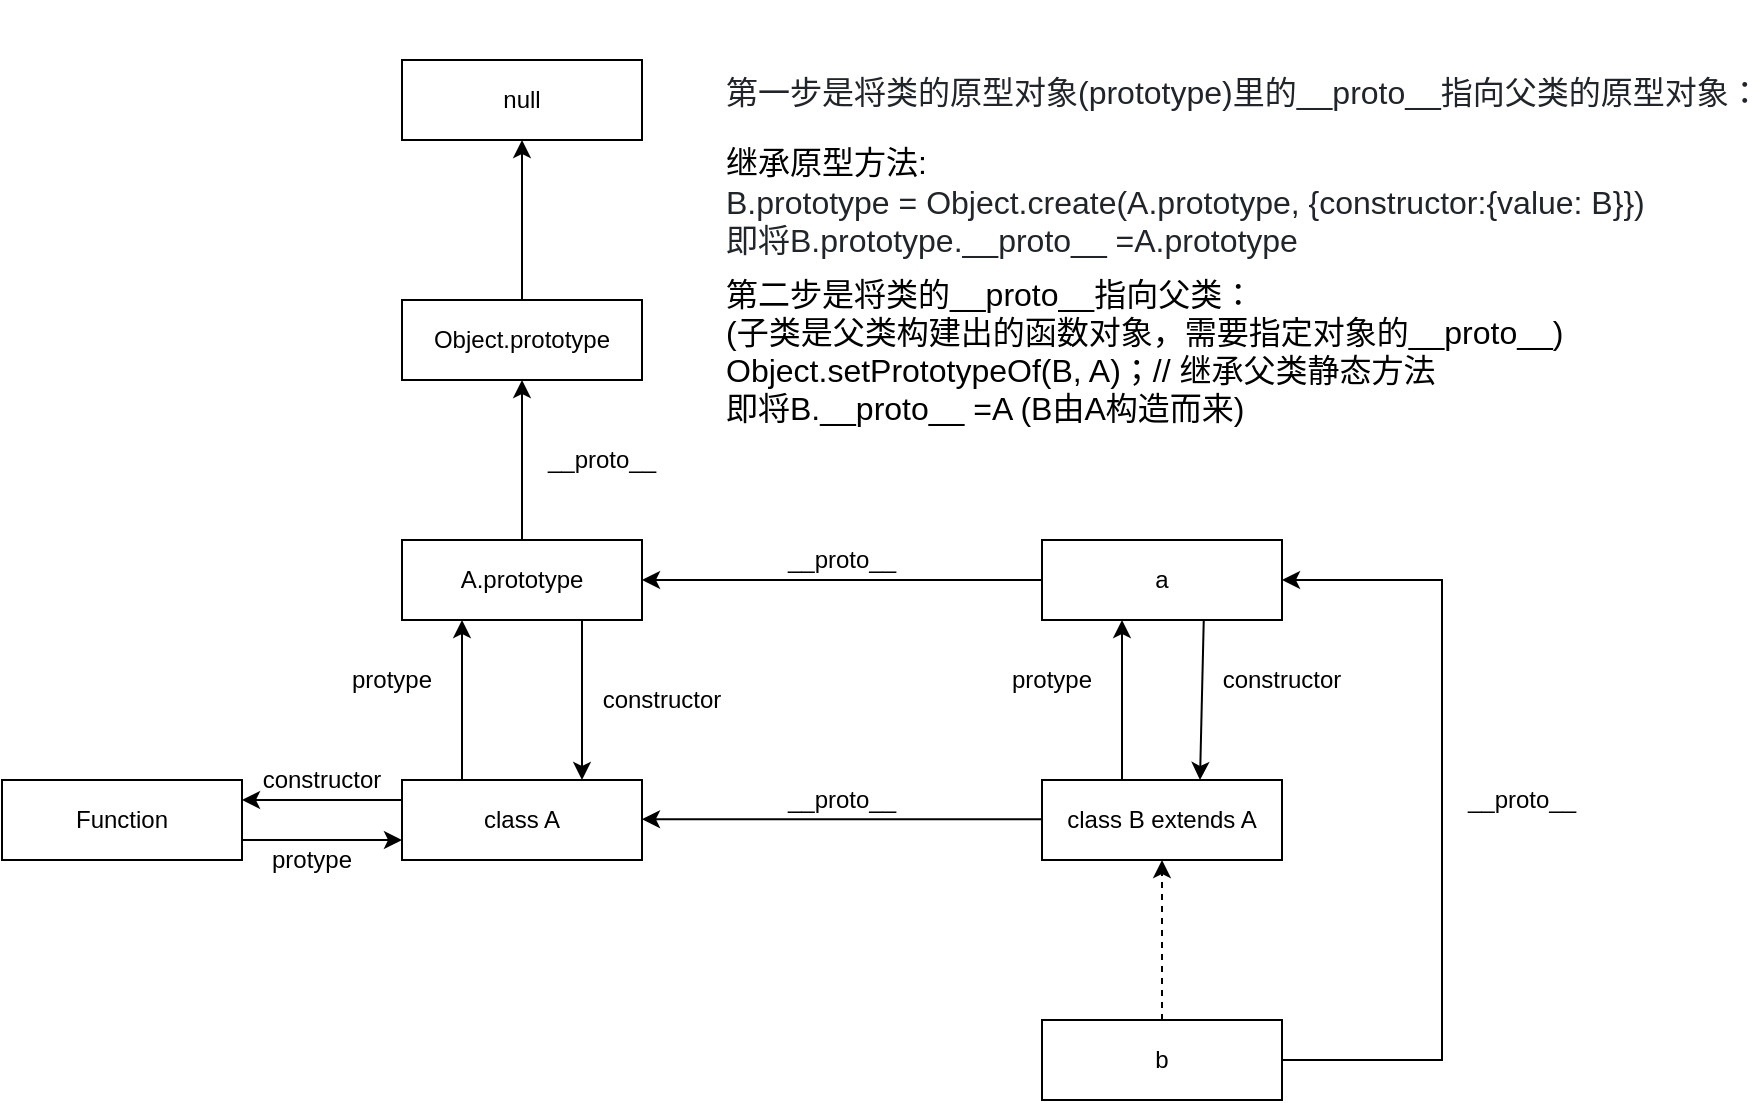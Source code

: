 <mxfile version="14.1.8" type="device"><diagram id="yvy1UA2nVM1RYclKG0K5" name="第 1 页"><mxGraphModel dx="1086" dy="816" grid="1" gridSize="10" guides="1" tooltips="1" connect="1" arrows="1" fold="1" page="1" pageScale="1" pageWidth="827" pageHeight="1169" math="0" shadow="0"><root><mxCell id="0"/><mxCell id="1" parent="0"/><mxCell id="1y6S0nao-JqPYi6GUtAc-12" value="" style="edgeStyle=orthogonalEdgeStyle;rounded=0;orthogonalLoop=1;jettySize=auto;html=1;" parent="1" source="1y6S0nao-JqPYi6GUtAc-1" target="1y6S0nao-JqPYi6GUtAc-11" edge="1"><mxGeometry relative="1" as="geometry"><Array as="points"><mxPoint x="230" y="440"/><mxPoint x="230" y="440"/></Array></mxGeometry></mxCell><mxCell id="1y6S0nao-JqPYi6GUtAc-30" value="" style="edgeStyle=orthogonalEdgeStyle;rounded=0;orthogonalLoop=1;jettySize=auto;html=1;" parent="1" source="1y6S0nao-JqPYi6GUtAc-1" target="1y6S0nao-JqPYi6GUtAc-29" edge="1"><mxGeometry relative="1" as="geometry"><Array as="points"><mxPoint x="140" y="490"/><mxPoint x="140" y="490"/></Array></mxGeometry></mxCell><mxCell id="1y6S0nao-JqPYi6GUtAc-1" value="class A" style="rounded=0;whiteSpace=wrap;html=1;" parent="1" vertex="1"><mxGeometry x="200" y="480" width="120" height="40" as="geometry"/></mxCell><mxCell id="1y6S0nao-JqPYi6GUtAc-17" value="" style="edgeStyle=orthogonalEdgeStyle;rounded=0;orthogonalLoop=1;jettySize=auto;html=1;" parent="1" source="1y6S0nao-JqPYi6GUtAc-2" target="1y6S0nao-JqPYi6GUtAc-15" edge="1"><mxGeometry relative="1" as="geometry"><Array as="points"><mxPoint x="560" y="450"/><mxPoint x="560" y="450"/></Array></mxGeometry></mxCell><mxCell id="1y6S0nao-JqPYi6GUtAc-2" value="class B extends A" style="rounded=0;whiteSpace=wrap;html=1;" parent="1" vertex="1"><mxGeometry x="520" y="480" width="120" height="40" as="geometry"/></mxCell><mxCell id="1y6S0nao-JqPYi6GUtAc-4" value="protype" style="text;html=1;strokeColor=none;fillColor=none;align=center;verticalAlign=middle;whiteSpace=wrap;rounded=0;" parent="1" vertex="1"><mxGeometry x="490" y="420" width="70" height="20" as="geometry"/></mxCell><mxCell id="1y6S0nao-JqPYi6GUtAc-7" value="b" style="rounded=0;whiteSpace=wrap;html=1;" parent="1" vertex="1"><mxGeometry x="520" y="600" width="120" height="40" as="geometry"/></mxCell><mxCell id="1y6S0nao-JqPYi6GUtAc-9" value="" style="endArrow=classic;html=1;entryX=1;entryY=0.5;entryDx=0;entryDy=0;rounded=0;" parent="1" source="1y6S0nao-JqPYi6GUtAc-7" target="1y6S0nao-JqPYi6GUtAc-15" edge="1"><mxGeometry width="50" height="50" relative="1" as="geometry"><mxPoint x="360" y="720" as="sourcePoint"/><mxPoint x="410" y="670" as="targetPoint"/><Array as="points"><mxPoint x="720" y="620"/><mxPoint x="720" y="380"/></Array></mxGeometry></mxCell><mxCell id="1y6S0nao-JqPYi6GUtAc-10" value="__proto__" style="text;html=1;strokeColor=none;fillColor=none;align=center;verticalAlign=middle;whiteSpace=wrap;rounded=0;" parent="1" vertex="1"><mxGeometry x="720" y="480" width="80" height="20" as="geometry"/></mxCell><mxCell id="1y6S0nao-JqPYi6GUtAc-27" value="" style="edgeStyle=orthogonalEdgeStyle;rounded=0;orthogonalLoop=1;jettySize=auto;html=1;" parent="1" source="1y6S0nao-JqPYi6GUtAc-11" target="1y6S0nao-JqPYi6GUtAc-26" edge="1"><mxGeometry relative="1" as="geometry"/></mxCell><mxCell id="1y6S0nao-JqPYi6GUtAc-11" value="A.prototype" style="rounded=0;whiteSpace=wrap;html=1;" parent="1" vertex="1"><mxGeometry x="200" y="360" width="120" height="40" as="geometry"/></mxCell><mxCell id="1y6S0nao-JqPYi6GUtAc-13" value="" style="endArrow=classic;html=1;exitX=0.75;exitY=1;exitDx=0;exitDy=0;entryX=0.75;entryY=0;entryDx=0;entryDy=0;" parent="1" source="1y6S0nao-JqPYi6GUtAc-11" target="1y6S0nao-JqPYi6GUtAc-1" edge="1"><mxGeometry width="50" height="50" relative="1" as="geometry"><mxPoint x="360" y="550" as="sourcePoint"/><mxPoint x="410" y="500" as="targetPoint"/></mxGeometry></mxCell><mxCell id="1y6S0nao-JqPYi6GUtAc-15" value="a" style="rounded=0;whiteSpace=wrap;html=1;" parent="1" vertex="1"><mxGeometry x="520" y="360" width="120" height="40" as="geometry"/></mxCell><mxCell id="1y6S0nao-JqPYi6GUtAc-18" value="" style="endArrow=classic;html=1;exitX=0.674;exitY=1;exitDx=0;exitDy=0;exitPerimeter=0;" parent="1" source="1y6S0nao-JqPYi6GUtAc-15" edge="1"><mxGeometry width="50" height="50" relative="1" as="geometry"><mxPoint x="620" y="470" as="sourcePoint"/><mxPoint x="599" y="480" as="targetPoint"/></mxGeometry></mxCell><mxCell id="1y6S0nao-JqPYi6GUtAc-19" value="constructor" style="text;html=1;strokeColor=none;fillColor=none;align=center;verticalAlign=middle;whiteSpace=wrap;rounded=0;" parent="1" vertex="1"><mxGeometry x="600" y="420" width="80" height="20" as="geometry"/></mxCell><mxCell id="1y6S0nao-JqPYi6GUtAc-20" value="" style="endArrow=classic;html=1;entryX=1;entryY=0.5;entryDx=0;entryDy=0;exitX=0;exitY=0.5;exitDx=0;exitDy=0;" parent="1" source="1y6S0nao-JqPYi6GUtAc-15" target="1y6S0nao-JqPYi6GUtAc-11" edge="1"><mxGeometry width="50" height="50" relative="1" as="geometry"><mxPoint x="410" y="360" as="sourcePoint"/><mxPoint x="460" y="310" as="targetPoint"/></mxGeometry></mxCell><mxCell id="1y6S0nao-JqPYi6GUtAc-21" value="__proto__" style="text;html=1;strokeColor=none;fillColor=none;align=center;verticalAlign=middle;whiteSpace=wrap;rounded=0;" parent="1" vertex="1"><mxGeometry x="380" y="360" width="80" height="20" as="geometry"/></mxCell><mxCell id="1y6S0nao-JqPYi6GUtAc-22" value="" style="endArrow=classic;html=1;entryX=1;entryY=0.5;entryDx=0;entryDy=0;exitX=0;exitY=0.5;exitDx=0;exitDy=0;" parent="1" edge="1"><mxGeometry width="50" height="50" relative="1" as="geometry"><mxPoint x="520" y="499.58" as="sourcePoint"/><mxPoint x="320" y="499.58" as="targetPoint"/></mxGeometry></mxCell><mxCell id="1y6S0nao-JqPYi6GUtAc-23" value="__proto__" style="text;html=1;strokeColor=none;fillColor=none;align=center;verticalAlign=middle;whiteSpace=wrap;rounded=0;" parent="1" vertex="1"><mxGeometry x="380" y="480" width="80" height="20" as="geometry"/></mxCell><mxCell id="1y6S0nao-JqPYi6GUtAc-24" value="constructor" style="text;html=1;strokeColor=none;fillColor=none;align=center;verticalAlign=middle;whiteSpace=wrap;rounded=0;" parent="1" vertex="1"><mxGeometry x="290" y="430" width="80" height="20" as="geometry"/></mxCell><mxCell id="1y6S0nao-JqPYi6GUtAc-25" value="protype" style="text;html=1;strokeColor=none;fillColor=none;align=center;verticalAlign=middle;whiteSpace=wrap;rounded=0;" parent="1" vertex="1"><mxGeometry x="160" y="420" width="70" height="20" as="geometry"/></mxCell><mxCell id="1y6S0nao-JqPYi6GUtAc-38" value="" style="edgeStyle=orthogonalEdgeStyle;rounded=0;orthogonalLoop=1;jettySize=auto;html=1;" parent="1" source="1y6S0nao-JqPYi6GUtAc-26" target="1y6S0nao-JqPYi6GUtAc-37" edge="1"><mxGeometry relative="1" as="geometry"/></mxCell><mxCell id="1y6S0nao-JqPYi6GUtAc-26" value="Object.prototype" style="rounded=0;whiteSpace=wrap;html=1;" parent="1" vertex="1"><mxGeometry x="200" y="240" width="120" height="40" as="geometry"/></mxCell><mxCell id="1y6S0nao-JqPYi6GUtAc-28" value="__proto__" style="text;html=1;strokeColor=none;fillColor=none;align=center;verticalAlign=middle;whiteSpace=wrap;rounded=0;" parent="1" vertex="1"><mxGeometry x="260" y="310" width="80" height="20" as="geometry"/></mxCell><mxCell id="1y6S0nao-JqPYi6GUtAc-29" value="Function" style="rounded=0;whiteSpace=wrap;html=1;" parent="1" vertex="1"><mxGeometry y="480" width="120" height="40" as="geometry"/></mxCell><mxCell id="1y6S0nao-JqPYi6GUtAc-31" value="" style="endArrow=classic;html=1;entryX=0;entryY=0.75;entryDx=0;entryDy=0;exitX=1;exitY=0.75;exitDx=0;exitDy=0;" parent="1" source="1y6S0nao-JqPYi6GUtAc-29" target="1y6S0nao-JqPYi6GUtAc-1" edge="1"><mxGeometry width="50" height="50" relative="1" as="geometry"><mxPoint x="160" y="600" as="sourcePoint"/><mxPoint x="210" y="550" as="targetPoint"/></mxGeometry></mxCell><mxCell id="1y6S0nao-JqPYi6GUtAc-32" value="protype" style="text;html=1;strokeColor=none;fillColor=none;align=center;verticalAlign=middle;whiteSpace=wrap;rounded=0;" parent="1" vertex="1"><mxGeometry x="120" y="510" width="70" height="20" as="geometry"/></mxCell><mxCell id="1y6S0nao-JqPYi6GUtAc-33" value="constructor" style="text;html=1;strokeColor=none;fillColor=none;align=center;verticalAlign=middle;whiteSpace=wrap;rounded=0;" parent="1" vertex="1"><mxGeometry x="120" y="470" width="80" height="20" as="geometry"/></mxCell><mxCell id="1y6S0nao-JqPYi6GUtAc-36" value="" style="endArrow=classic;html=1;entryX=0.5;entryY=1;entryDx=0;entryDy=0;exitX=0.5;exitY=0;exitDx=0;exitDy=0;dashed=1;" parent="1" source="1y6S0nao-JqPYi6GUtAc-7" target="1y6S0nao-JqPYi6GUtAc-2" edge="1"><mxGeometry width="50" height="50" relative="1" as="geometry"><mxPoint x="530" y="590" as="sourcePoint"/><mxPoint x="580" y="540" as="targetPoint"/></mxGeometry></mxCell><mxCell id="1y6S0nao-JqPYi6GUtAc-37" value="null" style="rounded=0;whiteSpace=wrap;html=1;" parent="1" vertex="1"><mxGeometry x="200" y="120" width="120" height="40" as="geometry"/></mxCell><mxCell id="i7cVwDtfkPfhRS4eziiB-1" value="&lt;h3 id=&quot;item-2-1&quot; style=&quot;box-sizing: border-box ; margin: 2.25rem 0px 1rem ; line-height: 1.2 ; font-size: 16px ; color: rgb(33 , 37 , 41) ; background-color: rgb(255 , 255 , 255)&quot;&gt;&lt;span style=&quot;font-weight: normal ; font-size: 16px ; line-height: 100%&quot;&gt;第一步是将类的原型对象(prototype)里的__proto__指向父类的原型对象：&lt;/span&gt;&lt;/h3&gt;&lt;div&gt;&lt;span style=&quot;font-weight: normal ; font-size: 16px&quot;&gt;继承原型方法:&lt;/span&gt;&lt;/div&gt;&lt;p style=&quot;box-sizing: border-box ; margin-top: 0px ; margin-bottom: 1.25rem ; color: rgb(33 , 37 , 41) ; font-size: 16px ; background-color: rgb(255 , 255 , 255)&quot;&gt;B.prototype = Object.create(A.prototype, {constructor:{value: B}})&lt;br style=&quot;box-sizing: border-box ; font-size: 16px&quot;&gt;即将B.prototype.__proto__ =A.prototype&lt;/p&gt;" style="text;html=1;strokeColor=none;fillColor=none;align=left;verticalAlign=middle;whiteSpace=wrap;rounded=0;fontSize=16;" parent="1" vertex="1"><mxGeometry x="360" y="120" width="520" height="90" as="geometry"/></mxCell><mxCell id="i7cVwDtfkPfhRS4eziiB-3" value="第二步是将类的__proto__指向父类：&#10;(子类是父类构建出的函数对象，需要指定对象的__proto__)&#10;Object.setPrototypeOf(B, A)；// 继承父类静态方法&#10;即将B.__proto__ =A (B由A构造而来)&#10;" style="text;strokeColor=none;fillColor=none;align=left;verticalAlign=middle;whiteSpace=wrap;rounded=0;fontSize=16;fontStyle=0;horizontal=1;labelBackgroundColor=none;" parent="1" vertex="1"><mxGeometry x="360" y="230" width="500" height="90" as="geometry"/></mxCell></root></mxGraphModel></diagram></mxfile>